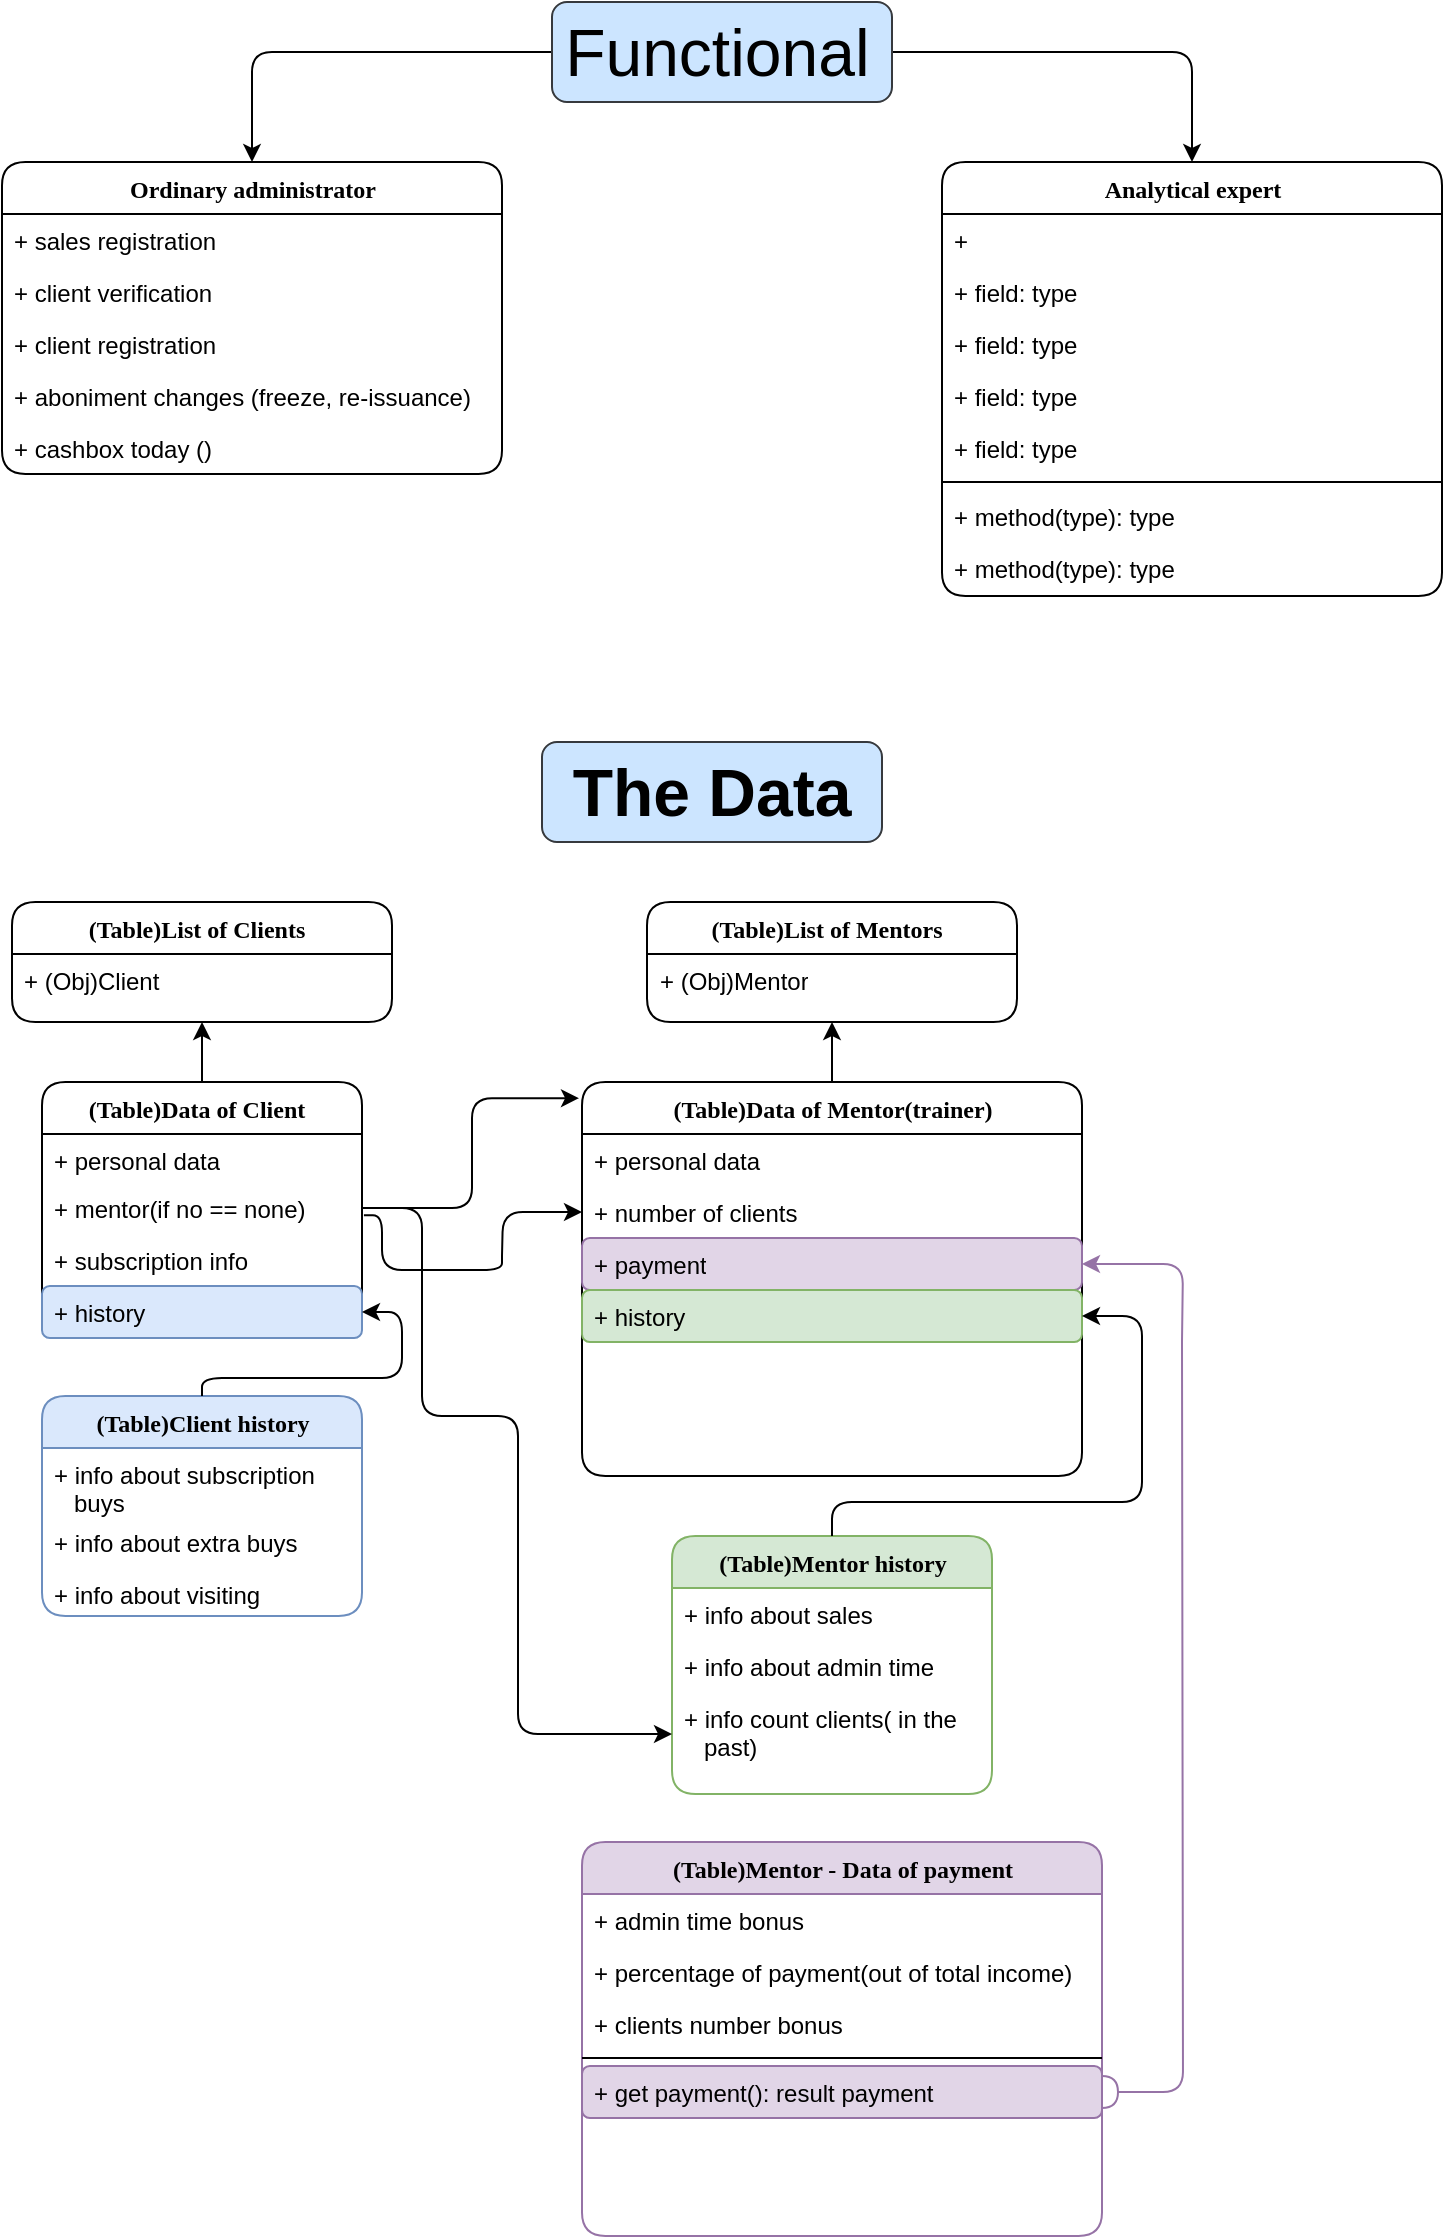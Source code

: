 <mxfile version="21.7.4" type="github">
  <diagram name="Page-1" id="9f46799a-70d6-7492-0946-bef42562c5a5">
    <mxGraphModel dx="4776" dy="4244" grid="1" gridSize="10" guides="1" tooltips="1" connect="1" arrows="1" fold="1" page="1" pageScale="1" pageWidth="1100" pageHeight="850" background="none" math="0" shadow="0">
      <root>
        <mxCell id="0" />
        <mxCell id="1" parent="0" />
        <mxCell id="78961159f06e98e8-17" value="Ordinary administrator" style="swimlane;html=1;fontStyle=1;align=center;verticalAlign=top;childLayout=stackLayout;horizontal=1;startSize=26;horizontalStack=0;resizeParent=1;resizeLast=0;collapsible=1;marginBottom=0;swimlaneFillColor=#ffffff;rounded=1;shadow=0;comic=0;labelBackgroundColor=none;strokeWidth=1;fillColor=none;fontFamily=Verdana;fontSize=12;" parent="1" vertex="1">
          <mxGeometry x="280" y="160" width="250" height="156" as="geometry">
            <mxRectangle x="100" y="83" width="270" height="30" as="alternateBounds" />
          </mxGeometry>
        </mxCell>
        <mxCell id="78961159f06e98e8-21" value="+&amp;nbsp;sales registration" style="text;html=1;strokeColor=none;fillColor=none;align=left;verticalAlign=top;spacingLeft=4;spacingRight=4;whiteSpace=wrap;overflow=hidden;rotatable=0;points=[[0,0.5],[1,0.5]];portConstraint=eastwest;labelBackgroundColor=none;rounded=1;" parent="78961159f06e98e8-17" vertex="1">
          <mxGeometry y="26" width="250" height="26" as="geometry" />
        </mxCell>
        <mxCell id="78961159f06e98e8-23" value="+ сlient verification" style="text;html=1;strokeColor=none;fillColor=none;align=left;verticalAlign=top;spacingLeft=4;spacingRight=4;whiteSpace=wrap;overflow=hidden;rotatable=0;points=[[0,0.5],[1,0.5]];portConstraint=eastwest;labelBackgroundColor=none;rounded=1;" parent="78961159f06e98e8-17" vertex="1">
          <mxGeometry y="52" width="250" height="26" as="geometry" />
        </mxCell>
        <mxCell id="78961159f06e98e8-25" value="+ client registration" style="text;html=1;strokeColor=none;fillColor=none;align=left;verticalAlign=top;spacingLeft=4;spacingRight=4;whiteSpace=wrap;overflow=hidden;rotatable=0;points=[[0,0.5],[1,0.5]];portConstraint=eastwest;labelBackgroundColor=none;rounded=1;" parent="78961159f06e98e8-17" vertex="1">
          <mxGeometry y="78" width="250" height="26" as="geometry" />
        </mxCell>
        <mxCell id="78961159f06e98e8-26" value="+ aboniment changes (freeze, re-issuance)" style="text;html=1;strokeColor=none;fillColor=none;align=left;verticalAlign=top;spacingLeft=4;spacingRight=4;whiteSpace=wrap;overflow=hidden;rotatable=0;points=[[0,0.5],[1,0.5]];portConstraint=eastwest;labelBackgroundColor=none;rounded=1;" parent="78961159f06e98e8-17" vertex="1">
          <mxGeometry y="104" width="250" height="26" as="geometry" />
        </mxCell>
        <mxCell id="UsbxNbq3lsT-JYxwhpn--75" value="+ cashbox&amp;nbsp;today ()" style="text;html=1;strokeColor=none;fillColor=none;align=left;verticalAlign=top;spacingLeft=4;spacingRight=4;whiteSpace=wrap;overflow=hidden;rotatable=0;points=[[0,0.5],[1,0.5]];portConstraint=eastwest;labelBackgroundColor=none;rounded=1;" vertex="1" parent="78961159f06e98e8-17">
          <mxGeometry y="130" width="250" height="26" as="geometry" />
        </mxCell>
        <mxCell id="78961159f06e98e8-30" value="(Table)Data of Client&amp;nbsp;&amp;nbsp;" style="swimlane;html=1;fontStyle=1;align=center;verticalAlign=top;childLayout=stackLayout;horizontal=1;startSize=26;horizontalStack=0;resizeParent=1;resizeLast=0;collapsible=1;marginBottom=0;swimlaneFillColor=#ffffff;rounded=1;shadow=0;comic=0;labelBackgroundColor=none;strokeWidth=1;fillColor=none;fontFamily=Verdana;fontSize=12;" parent="1" vertex="1">
          <mxGeometry x="300" y="620" width="160" height="128" as="geometry">
            <mxRectangle x="320" y="370" width="190" height="30" as="alternateBounds" />
          </mxGeometry>
        </mxCell>
        <mxCell id="78961159f06e98e8-31" value="+ personal data" style="text;html=1;strokeColor=none;fillColor=none;align=left;verticalAlign=top;spacingLeft=4;spacingRight=4;whiteSpace=wrap;overflow=hidden;rotatable=0;points=[[0,0.5],[1,0.5]];portConstraint=eastwest;labelBackgroundColor=none;rounded=1;" parent="78961159f06e98e8-30" vertex="1">
          <mxGeometry y="26" width="160" height="24" as="geometry" />
        </mxCell>
        <mxCell id="78961159f06e98e8-32" value="+&amp;nbsp;mentor(if no == none)" style="text;html=1;strokeColor=none;fillColor=none;align=left;verticalAlign=top;spacingLeft=4;spacingRight=4;whiteSpace=wrap;overflow=hidden;rotatable=0;points=[[0,0.5],[1,0.5]];portConstraint=eastwest;labelBackgroundColor=none;rounded=1;" parent="78961159f06e98e8-30" vertex="1">
          <mxGeometry y="50" width="160" height="26" as="geometry" />
        </mxCell>
        <mxCell id="78961159f06e98e8-34" value="+ subscription info&amp;nbsp;&amp;nbsp;" style="text;html=1;strokeColor=none;fillColor=none;align=left;verticalAlign=top;spacingLeft=4;spacingRight=4;whiteSpace=wrap;overflow=hidden;rotatable=0;points=[[0,0.5],[1,0.5]];portConstraint=eastwest;labelBackgroundColor=none;rounded=1;" parent="78961159f06e98e8-30" vertex="1">
          <mxGeometry y="76" width="160" height="26" as="geometry" />
        </mxCell>
        <mxCell id="78961159f06e98e8-36" value="+ history" style="text;html=1;strokeColor=#6c8ebf;fillColor=#dae8fc;align=left;verticalAlign=top;spacingLeft=4;spacingRight=4;whiteSpace=wrap;overflow=hidden;rotatable=0;points=[[0,0.5],[1,0.5]];portConstraint=eastwest;labelBackgroundColor=none;rounded=1;" parent="78961159f06e98e8-30" vertex="1">
          <mxGeometry y="102" width="160" height="26" as="geometry" />
        </mxCell>
        <mxCell id="78961159f06e98e8-43" value="(Table)Data of Mentor(trainer)" style="swimlane;html=1;fontStyle=1;align=center;verticalAlign=top;childLayout=stackLayout;horizontal=1;startSize=26;horizontalStack=0;resizeParent=1;resizeLast=0;collapsible=1;marginBottom=0;swimlaneFillColor=#ffffff;rounded=1;shadow=0;comic=0;labelBackgroundColor=none;strokeWidth=1;fillColor=none;fontFamily=Verdana;fontSize=12;" parent="1" vertex="1">
          <mxGeometry x="570" y="620" width="250" height="197" as="geometry" />
        </mxCell>
        <mxCell id="78961159f06e98e8-44" value="+ personal data&amp;nbsp;&lt;br&gt;" style="text;html=1;strokeColor=none;fillColor=none;align=left;verticalAlign=top;spacingLeft=4;spacingRight=4;whiteSpace=wrap;overflow=hidden;rotatable=0;points=[[0,0.5],[1,0.5]];portConstraint=eastwest;labelBackgroundColor=none;rounded=1;" parent="78961159f06e98e8-43" vertex="1">
          <mxGeometry y="26" width="250" height="26" as="geometry" />
        </mxCell>
        <mxCell id="78961159f06e98e8-52" value="+ number of clients" style="text;html=1;strokeColor=none;fillColor=none;align=left;verticalAlign=top;spacingLeft=4;spacingRight=4;whiteSpace=wrap;overflow=hidden;rotatable=0;points=[[0,0.5],[1,0.5]];portConstraint=eastwest;labelBackgroundColor=none;rounded=1;" parent="78961159f06e98e8-43" vertex="1">
          <mxGeometry y="52" width="250" height="26" as="geometry" />
        </mxCell>
        <mxCell id="78961159f06e98e8-50" value="+ payment" style="text;html=1;strokeColor=#9673a6;fillColor=#e1d5e7;align=left;verticalAlign=top;spacingLeft=4;spacingRight=4;whiteSpace=wrap;overflow=hidden;rotatable=0;points=[[0,0.5],[1,0.5]];portConstraint=eastwest;labelBackgroundColor=none;rounded=1;" parent="78961159f06e98e8-43" vertex="1">
          <mxGeometry y="78" width="250" height="26" as="geometry" />
        </mxCell>
        <mxCell id="78961159f06e98e8-45" value="+ history" style="text;html=1;strokeColor=#82b366;fillColor=#d5e8d4;align=left;verticalAlign=top;spacingLeft=4;spacingRight=4;whiteSpace=wrap;overflow=hidden;rotatable=0;points=[[0,0.5],[1,0.5]];portConstraint=eastwest;labelBackgroundColor=none;rounded=1;" parent="78961159f06e98e8-43" vertex="1">
          <mxGeometry y="104" width="250" height="26" as="geometry" />
        </mxCell>
        <mxCell id="78961159f06e98e8-95" value="(Table)Client history" style="swimlane;html=1;fontStyle=1;align=center;verticalAlign=top;childLayout=stackLayout;horizontal=1;startSize=26;horizontalStack=0;resizeParent=1;resizeLast=0;collapsible=1;marginBottom=0;swimlaneFillColor=#ffffff;rounded=1;shadow=0;comic=0;labelBackgroundColor=none;strokeWidth=1;fillColor=#dae8fc;fontFamily=Verdana;fontSize=12;strokeColor=#6c8ebf;" parent="1" vertex="1">
          <mxGeometry x="300" y="777" width="160" height="110" as="geometry" />
        </mxCell>
        <mxCell id="78961159f06e98e8-97" value="+ info about subscription&amp;nbsp; &amp;nbsp; &amp;nbsp; &amp;nbsp; &amp;nbsp;buys" style="text;html=1;strokeColor=none;fillColor=none;align=left;verticalAlign=top;spacingLeft=4;spacingRight=4;whiteSpace=wrap;overflow=hidden;rotatable=0;points=[[0,0.5],[1,0.5]];portConstraint=eastwest;labelBackgroundColor=none;rounded=1;" parent="78961159f06e98e8-95" vertex="1">
          <mxGeometry y="26" width="160" height="34" as="geometry" />
        </mxCell>
        <mxCell id="78961159f06e98e8-98" value="+ info about extra buys" style="text;html=1;strokeColor=none;fillColor=none;align=left;verticalAlign=top;spacingLeft=4;spacingRight=4;whiteSpace=wrap;overflow=hidden;rotatable=0;points=[[0,0.5],[1,0.5]];portConstraint=eastwest;labelBackgroundColor=none;rounded=1;" parent="78961159f06e98e8-95" vertex="1">
          <mxGeometry y="60" width="160" height="26" as="geometry" />
        </mxCell>
        <mxCell id="78961159f06e98e8-102" value="+ info about&amp;nbsp;visiting" style="text;html=1;strokeColor=none;fillColor=none;align=left;verticalAlign=top;spacingLeft=4;spacingRight=4;whiteSpace=wrap;overflow=hidden;rotatable=0;points=[[0,0.5],[1,0.5]];portConstraint=eastwest;labelBackgroundColor=none;rounded=1;" parent="78961159f06e98e8-95" vertex="1">
          <mxGeometry y="86" width="160" height="24" as="geometry" />
        </mxCell>
        <mxCell id="fIv8NUmb_XvfnNp-n-QR-128" style="edgeStyle=orthogonalEdgeStyle;rounded=1;orthogonalLoop=1;jettySize=auto;html=1;exitX=1;exitY=0.5;exitDx=0;exitDy=0;entryX=-0.006;entryY=0.041;entryDx=0;entryDy=0;entryPerimeter=0;labelBackgroundColor=none;fontColor=default;" parent="1" source="78961159f06e98e8-32" target="78961159f06e98e8-43" edge="1">
          <mxGeometry relative="1" as="geometry" />
        </mxCell>
        <mxCell id="fIv8NUmb_XvfnNp-n-QR-129" style="edgeStyle=orthogonalEdgeStyle;rounded=1;orthogonalLoop=1;jettySize=auto;html=1;exitX=1;exitY=0.5;exitDx=0;exitDy=0;entryX=0.5;entryY=0;entryDx=0;entryDy=0;endArrow=none;endFill=0;startArrow=classic;startFill=1;" parent="1" source="78961159f06e98e8-36" target="78961159f06e98e8-95" edge="1">
          <mxGeometry relative="1" as="geometry" />
        </mxCell>
        <mxCell id="UsbxNbq3lsT-JYxwhpn--1" value="(Table)Mentor history" style="swimlane;html=1;fontStyle=1;align=center;verticalAlign=top;childLayout=stackLayout;horizontal=1;startSize=26;horizontalStack=0;resizeParent=1;resizeLast=0;collapsible=1;marginBottom=0;swimlaneFillColor=#ffffff;rounded=1;shadow=0;comic=0;labelBackgroundColor=none;strokeWidth=1;fillColor=#d5e8d4;fontFamily=Verdana;fontSize=12;strokeColor=#82b366;" vertex="1" parent="1">
          <mxGeometry x="615" y="847" width="160" height="129" as="geometry" />
        </mxCell>
        <mxCell id="UsbxNbq3lsT-JYxwhpn--2" value="+ info about sales" style="text;html=1;strokeColor=none;fillColor=none;align=left;verticalAlign=top;spacingLeft=4;spacingRight=4;whiteSpace=wrap;overflow=hidden;rotatable=0;points=[[0,0.5],[1,0.5]];portConstraint=eastwest;labelBackgroundColor=none;rounded=1;" vertex="1" parent="UsbxNbq3lsT-JYxwhpn--1">
          <mxGeometry y="26" width="160" height="26" as="geometry" />
        </mxCell>
        <mxCell id="UsbxNbq3lsT-JYxwhpn--3" value="+ info about admin time" style="text;html=1;strokeColor=none;fillColor=none;align=left;verticalAlign=top;spacingLeft=4;spacingRight=4;whiteSpace=wrap;overflow=hidden;rotatable=0;points=[[0,0.5],[1,0.5]];portConstraint=eastwest;labelBackgroundColor=none;rounded=1;" vertex="1" parent="UsbxNbq3lsT-JYxwhpn--1">
          <mxGeometry y="52" width="160" height="26" as="geometry" />
        </mxCell>
        <mxCell id="UsbxNbq3lsT-JYxwhpn--4" value="+ info count clients( in the&amp;nbsp; &amp;nbsp; &amp;nbsp; &amp;nbsp;past)" style="text;html=1;strokeColor=none;fillColor=none;align=left;verticalAlign=top;spacingLeft=4;spacingRight=4;whiteSpace=wrap;overflow=hidden;rotatable=0;points=[[0,0.5],[1,0.5]];portConstraint=eastwest;labelBackgroundColor=none;rounded=1;" vertex="1" parent="UsbxNbq3lsT-JYxwhpn--1">
          <mxGeometry y="78" width="160" height="42" as="geometry" />
        </mxCell>
        <mxCell id="UsbxNbq3lsT-JYxwhpn--5" style="edgeStyle=orthogonalEdgeStyle;rounded=1;orthogonalLoop=1;jettySize=auto;html=1;exitX=1;exitY=0.5;exitDx=0;exitDy=0;entryX=0.5;entryY=0;entryDx=0;entryDy=0;endArrow=none;endFill=0;startArrow=classic;startFill=1;" edge="1" parent="1" source="78961159f06e98e8-45" target="UsbxNbq3lsT-JYxwhpn--1">
          <mxGeometry relative="1" as="geometry">
            <Array as="points">
              <mxPoint x="850" y="737" />
              <mxPoint x="850" y="830" />
              <mxPoint x="695" y="830" />
            </Array>
          </mxGeometry>
        </mxCell>
        <mxCell id="UsbxNbq3lsT-JYxwhpn--10" style="edgeStyle=orthogonalEdgeStyle;rounded=1;orthogonalLoop=1;jettySize=auto;html=1;entryX=1.006;entryY=0.641;entryDx=0;entryDy=0;entryPerimeter=0;startArrow=none;startFill=0;endArrow=none;endFill=0;" edge="1" parent="1" target="78961159f06e98e8-32">
          <mxGeometry relative="1" as="geometry">
            <mxPoint x="530" y="707" as="sourcePoint" />
            <Array as="points">
              <mxPoint x="470" y="714" />
              <mxPoint x="470" y="687" />
            </Array>
          </mxGeometry>
        </mxCell>
        <mxCell id="UsbxNbq3lsT-JYxwhpn--9" style="edgeStyle=orthogonalEdgeStyle;rounded=1;orthogonalLoop=1;jettySize=auto;html=1;exitX=0;exitY=0.5;exitDx=0;exitDy=0;endArrow=none;endFill=0;startArrow=classic;startFill=1;" edge="1" parent="1" source="78961159f06e98e8-52">
          <mxGeometry relative="1" as="geometry">
            <mxPoint x="530" y="707" as="targetPoint" />
          </mxGeometry>
        </mxCell>
        <mxCell id="UsbxNbq3lsT-JYxwhpn--11" style="edgeStyle=orthogonalEdgeStyle;rounded=1;orthogonalLoop=1;jettySize=auto;html=1;exitX=1;exitY=0.5;exitDx=0;exitDy=0;entryX=0;entryY=0.5;entryDx=0;entryDy=0;" edge="1" parent="1" source="78961159f06e98e8-32" target="UsbxNbq3lsT-JYxwhpn--4">
          <mxGeometry relative="1" as="geometry">
            <Array as="points">
              <mxPoint x="490" y="683" />
              <mxPoint x="490" y="787" />
              <mxPoint x="538" y="787" />
              <mxPoint x="538" y="946" />
            </Array>
          </mxGeometry>
        </mxCell>
        <mxCell id="UsbxNbq3lsT-JYxwhpn--15" value="&lt;font style=&quot;font-size: 33px;&quot;&gt;&lt;b&gt;The Data&lt;/b&gt;&lt;/font&gt;" style="text;html=1;fillColor=#CCE5FF;align=center;verticalAlign=middle;whiteSpace=wrap;rounded=1;strokeColor=#36393d;" vertex="1" parent="1">
          <mxGeometry x="550" y="450" width="170" height="50" as="geometry" />
        </mxCell>
        <mxCell id="UsbxNbq3lsT-JYxwhpn--16" value="Analytical expert" style="swimlane;html=1;fontStyle=1;align=center;verticalAlign=top;childLayout=stackLayout;horizontal=1;startSize=26;horizontalStack=0;resizeParent=1;resizeLast=0;collapsible=1;marginBottom=0;swimlaneFillColor=#ffffff;rounded=1;shadow=0;comic=0;labelBackgroundColor=none;strokeWidth=1;fillColor=none;fontFamily=Verdana;fontSize=12;" vertex="1" parent="1">
          <mxGeometry x="750" y="160" width="250" height="217" as="geometry">
            <mxRectangle x="100" y="83" width="270" height="30" as="alternateBounds" />
          </mxGeometry>
        </mxCell>
        <mxCell id="UsbxNbq3lsT-JYxwhpn--17" value="+&amp;nbsp;" style="text;html=1;strokeColor=none;fillColor=none;align=left;verticalAlign=top;spacingLeft=4;spacingRight=4;whiteSpace=wrap;overflow=hidden;rotatable=0;points=[[0,0.5],[1,0.5]];portConstraint=eastwest;labelBackgroundColor=none;rounded=1;" vertex="1" parent="UsbxNbq3lsT-JYxwhpn--16">
          <mxGeometry y="26" width="250" height="26" as="geometry" />
        </mxCell>
        <mxCell id="UsbxNbq3lsT-JYxwhpn--18" value="+ field: type" style="text;html=1;strokeColor=none;fillColor=none;align=left;verticalAlign=top;spacingLeft=4;spacingRight=4;whiteSpace=wrap;overflow=hidden;rotatable=0;points=[[0,0.5],[1,0.5]];portConstraint=eastwest;labelBackgroundColor=none;rounded=1;" vertex="1" parent="UsbxNbq3lsT-JYxwhpn--16">
          <mxGeometry y="52" width="250" height="26" as="geometry" />
        </mxCell>
        <mxCell id="UsbxNbq3lsT-JYxwhpn--19" value="+ field: type" style="text;html=1;strokeColor=none;fillColor=none;align=left;verticalAlign=top;spacingLeft=4;spacingRight=4;whiteSpace=wrap;overflow=hidden;rotatable=0;points=[[0,0.5],[1,0.5]];portConstraint=eastwest;labelBackgroundColor=none;rounded=1;" vertex="1" parent="UsbxNbq3lsT-JYxwhpn--16">
          <mxGeometry y="78" width="250" height="26" as="geometry" />
        </mxCell>
        <mxCell id="UsbxNbq3lsT-JYxwhpn--20" value="+ field: type" style="text;html=1;strokeColor=none;fillColor=none;align=left;verticalAlign=top;spacingLeft=4;spacingRight=4;whiteSpace=wrap;overflow=hidden;rotatable=0;points=[[0,0.5],[1,0.5]];portConstraint=eastwest;labelBackgroundColor=none;rounded=1;" vertex="1" parent="UsbxNbq3lsT-JYxwhpn--16">
          <mxGeometry y="104" width="250" height="26" as="geometry" />
        </mxCell>
        <mxCell id="UsbxNbq3lsT-JYxwhpn--21" value="+ field: type" style="text;html=1;strokeColor=none;fillColor=none;align=left;verticalAlign=top;spacingLeft=4;spacingRight=4;whiteSpace=wrap;overflow=hidden;rotatable=0;points=[[0,0.5],[1,0.5]];portConstraint=eastwest;labelBackgroundColor=none;rounded=1;" vertex="1" parent="UsbxNbq3lsT-JYxwhpn--16">
          <mxGeometry y="130" width="250" height="26" as="geometry" />
        </mxCell>
        <mxCell id="UsbxNbq3lsT-JYxwhpn--22" value="" style="line;html=1;strokeWidth=1;fillColor=none;align=left;verticalAlign=middle;spacingTop=-1;spacingLeft=3;spacingRight=3;rotatable=0;labelPosition=right;points=[];portConstraint=eastwest;labelBackgroundColor=none;rounded=1;" vertex="1" parent="UsbxNbq3lsT-JYxwhpn--16">
          <mxGeometry y="156" width="250" height="8" as="geometry" />
        </mxCell>
        <mxCell id="UsbxNbq3lsT-JYxwhpn--23" value="+ method(type): type" style="text;html=1;strokeColor=none;fillColor=none;align=left;verticalAlign=top;spacingLeft=4;spacingRight=4;whiteSpace=wrap;overflow=hidden;rotatable=0;points=[[0,0.5],[1,0.5]];portConstraint=eastwest;labelBackgroundColor=none;rounded=1;" vertex="1" parent="UsbxNbq3lsT-JYxwhpn--16">
          <mxGeometry y="164" width="250" height="26" as="geometry" />
        </mxCell>
        <mxCell id="UsbxNbq3lsT-JYxwhpn--24" value="+ method(type): type" style="text;html=1;strokeColor=none;fillColor=none;align=left;verticalAlign=top;spacingLeft=4;spacingRight=4;whiteSpace=wrap;overflow=hidden;rotatable=0;points=[[0,0.5],[1,0.5]];portConstraint=eastwest;labelBackgroundColor=none;rounded=1;" vertex="1" parent="UsbxNbq3lsT-JYxwhpn--16">
          <mxGeometry y="190" width="250" height="26" as="geometry" />
        </mxCell>
        <mxCell id="UsbxNbq3lsT-JYxwhpn--28" style="edgeStyle=orthogonalEdgeStyle;rounded=1;orthogonalLoop=1;jettySize=auto;html=1;exitX=1;exitY=0.5;exitDx=0;exitDy=0;entryX=0.5;entryY=0;entryDx=0;entryDy=0;" edge="1" parent="1" source="UsbxNbq3lsT-JYxwhpn--25" target="UsbxNbq3lsT-JYxwhpn--16">
          <mxGeometry relative="1" as="geometry" />
        </mxCell>
        <mxCell id="UsbxNbq3lsT-JYxwhpn--29" style="edgeStyle=orthogonalEdgeStyle;rounded=1;orthogonalLoop=1;jettySize=auto;html=1;exitX=0;exitY=0.5;exitDx=0;exitDy=0;" edge="1" parent="1" source="UsbxNbq3lsT-JYxwhpn--25" target="78961159f06e98e8-17">
          <mxGeometry relative="1" as="geometry" />
        </mxCell>
        <mxCell id="UsbxNbq3lsT-JYxwhpn--25" value="&lt;div style=&quot;font-size: 33px;&quot;&gt;&lt;font style=&quot;font-size: 33px;&quot;&gt;Functional&amp;nbsp;&lt;/font&gt;&lt;/div&gt;" style="text;html=1;fillColor=#CCE5FF;align=right;verticalAlign=middle;whiteSpace=wrap;rounded=1;strokeColor=#36393d;" vertex="1" parent="1">
          <mxGeometry x="555" y="80" width="170" height="50" as="geometry" />
        </mxCell>
        <mxCell id="UsbxNbq3lsT-JYxwhpn--30" value="(Table)Mentor - Data of&amp;nbsp;payment" style="swimlane;html=1;fontStyle=1;align=center;verticalAlign=top;childLayout=stackLayout;horizontal=1;startSize=26;horizontalStack=0;resizeParent=1;resizeLast=0;collapsible=1;marginBottom=0;swimlaneFillColor=#ffffff;rounded=1;shadow=0;comic=0;labelBackgroundColor=none;strokeWidth=1;fontFamily=Verdana;fontSize=12;fillColor=#e1d5e7;strokeColor=#9673a6;" vertex="1" parent="1">
          <mxGeometry x="570" y="1000" width="260" height="197" as="geometry" />
        </mxCell>
        <mxCell id="UsbxNbq3lsT-JYxwhpn--31" value="+ admin time bonus" style="text;html=1;strokeColor=none;fillColor=none;align=left;verticalAlign=top;spacingLeft=4;spacingRight=4;whiteSpace=wrap;overflow=hidden;rotatable=0;points=[[0,0.5],[1,0.5]];portConstraint=eastwest;labelBackgroundColor=none;rounded=1;" vertex="1" parent="UsbxNbq3lsT-JYxwhpn--30">
          <mxGeometry y="26" width="260" height="26" as="geometry" />
        </mxCell>
        <mxCell id="UsbxNbq3lsT-JYxwhpn--33" value="+ percentage of payment(out of total income)" style="text;html=1;strokeColor=none;fillColor=none;align=left;verticalAlign=top;spacingLeft=4;spacingRight=4;whiteSpace=wrap;overflow=hidden;rotatable=0;points=[[0,0.5],[1,0.5]];portConstraint=eastwest;labelBackgroundColor=none;rounded=1;" vertex="1" parent="UsbxNbq3lsT-JYxwhpn--30">
          <mxGeometry y="52" width="260" height="26" as="geometry" />
        </mxCell>
        <mxCell id="UsbxNbq3lsT-JYxwhpn--32" value="+ clients number bonus" style="text;html=1;strokeColor=none;fillColor=none;align=left;verticalAlign=top;spacingLeft=4;spacingRight=4;whiteSpace=wrap;overflow=hidden;rotatable=0;points=[[0,0.5],[1,0.5]];portConstraint=eastwest;labelBackgroundColor=none;rounded=1;" vertex="1" parent="UsbxNbq3lsT-JYxwhpn--30">
          <mxGeometry y="78" width="260" height="26" as="geometry" />
        </mxCell>
        <mxCell id="UsbxNbq3lsT-JYxwhpn--49" value="" style="line;html=1;strokeWidth=1;fillColor=none;align=left;verticalAlign=middle;spacingTop=-1;spacingLeft=3;spacingRight=3;rotatable=0;labelPosition=right;points=[];portConstraint=eastwest;rounded=1;" vertex="1" parent="UsbxNbq3lsT-JYxwhpn--30">
          <mxGeometry y="104" width="260" height="8" as="geometry" />
        </mxCell>
        <mxCell id="UsbxNbq3lsT-JYxwhpn--52" value="+ get payment(): result payment" style="text;html=1;strokeColor=#9673a6;fillColor=#e1d5e7;align=left;verticalAlign=top;spacingLeft=4;spacingRight=4;whiteSpace=wrap;overflow=hidden;rotatable=0;points=[[0,0.5],[1,0.5]];portConstraint=eastwest;labelBackgroundColor=none;rounded=1;" vertex="1" parent="UsbxNbq3lsT-JYxwhpn--30">
          <mxGeometry y="112" width="260" height="26" as="geometry" />
        </mxCell>
        <mxCell id="UsbxNbq3lsT-JYxwhpn--39" style="edgeStyle=orthogonalEdgeStyle;rounded=1;orthogonalLoop=1;jettySize=auto;html=1;entryX=1;entryY=0.5;entryDx=0;entryDy=0;endArrow=halfCircle;endFill=0;fillColor=#e1d5e7;strokeColor=#9673a6;" edge="1" parent="1" target="UsbxNbq3lsT-JYxwhpn--52">
          <mxGeometry relative="1" as="geometry">
            <mxPoint x="870" y="750" as="sourcePoint" />
          </mxGeometry>
        </mxCell>
        <mxCell id="UsbxNbq3lsT-JYxwhpn--38" style="edgeStyle=orthogonalEdgeStyle;rounded=1;orthogonalLoop=1;jettySize=auto;html=1;exitX=1;exitY=0.5;exitDx=0;exitDy=0;endArrow=none;endFill=0;startArrow=classic;startFill=1;fillColor=#e1d5e7;strokeColor=#9673a6;" edge="1" parent="1" source="78961159f06e98e8-50">
          <mxGeometry relative="1" as="geometry">
            <mxPoint x="870" y="750" as="targetPoint" />
          </mxGeometry>
        </mxCell>
        <mxCell id="UsbxNbq3lsT-JYxwhpn--67" style="edgeStyle=orthogonalEdgeStyle;rounded=1;orthogonalLoop=1;jettySize=auto;html=1;exitX=0.5;exitY=1;exitDx=0;exitDy=0;entryX=0.5;entryY=0;entryDx=0;entryDy=0;endArrow=none;endFill=0;startArrow=classic;startFill=1;" edge="1" parent="1" source="UsbxNbq3lsT-JYxwhpn--61" target="78961159f06e98e8-30">
          <mxGeometry relative="1" as="geometry" />
        </mxCell>
        <mxCell id="UsbxNbq3lsT-JYxwhpn--61" value="(Table)List of Clients&amp;nbsp;&amp;nbsp;" style="swimlane;html=1;fontStyle=1;align=center;verticalAlign=top;childLayout=stackLayout;horizontal=1;startSize=26;horizontalStack=0;resizeParent=1;resizeLast=0;collapsible=1;marginBottom=0;swimlaneFillColor=#ffffff;rounded=1;shadow=0;comic=0;labelBackgroundColor=none;strokeWidth=1;fillColor=none;fontFamily=Verdana;fontSize=12;" vertex="1" parent="1">
          <mxGeometry x="285" y="530" width="190" height="60" as="geometry">
            <mxRectangle x="320" y="370" width="190" height="30" as="alternateBounds" />
          </mxGeometry>
        </mxCell>
        <mxCell id="UsbxNbq3lsT-JYxwhpn--62" value="+ (Obj)Client" style="text;html=1;strokeColor=none;fillColor=none;align=left;verticalAlign=top;spacingLeft=4;spacingRight=4;whiteSpace=wrap;overflow=hidden;rotatable=0;points=[[0,0.5],[1,0.5]];portConstraint=eastwest;labelBackgroundColor=none;rounded=1;" vertex="1" parent="UsbxNbq3lsT-JYxwhpn--61">
          <mxGeometry y="26" width="190" height="24" as="geometry" />
        </mxCell>
        <mxCell id="UsbxNbq3lsT-JYxwhpn--70" style="edgeStyle=orthogonalEdgeStyle;rounded=1;orthogonalLoop=1;jettySize=auto;html=1;exitX=0.5;exitY=1;exitDx=0;exitDy=0;endArrow=none;endFill=0;startArrow=classic;startFill=1;" edge="1" parent="1" source="UsbxNbq3lsT-JYxwhpn--68" target="78961159f06e98e8-43">
          <mxGeometry relative="1" as="geometry" />
        </mxCell>
        <mxCell id="UsbxNbq3lsT-JYxwhpn--68" value="(Table)List of Mentors&amp;nbsp;&amp;nbsp;" style="swimlane;html=1;fontStyle=1;align=center;verticalAlign=top;childLayout=stackLayout;horizontal=1;startSize=26;horizontalStack=0;resizeParent=1;resizeLast=0;collapsible=1;marginBottom=0;swimlaneFillColor=#ffffff;rounded=1;shadow=0;comic=0;labelBackgroundColor=none;strokeWidth=1;fillColor=none;fontFamily=Verdana;fontSize=12;" vertex="1" parent="1">
          <mxGeometry x="602.5" y="530" width="185" height="60" as="geometry">
            <mxRectangle x="320" y="370" width="190" height="30" as="alternateBounds" />
          </mxGeometry>
        </mxCell>
        <mxCell id="UsbxNbq3lsT-JYxwhpn--69" value="+ (Obj)Mentor" style="text;html=1;strokeColor=none;fillColor=none;align=left;verticalAlign=top;spacingLeft=4;spacingRight=4;whiteSpace=wrap;overflow=hidden;rotatable=0;points=[[0,0.5],[1,0.5]];portConstraint=eastwest;labelBackgroundColor=none;rounded=1;" vertex="1" parent="UsbxNbq3lsT-JYxwhpn--68">
          <mxGeometry y="26" width="185" height="24" as="geometry" />
        </mxCell>
      </root>
    </mxGraphModel>
  </diagram>
</mxfile>
